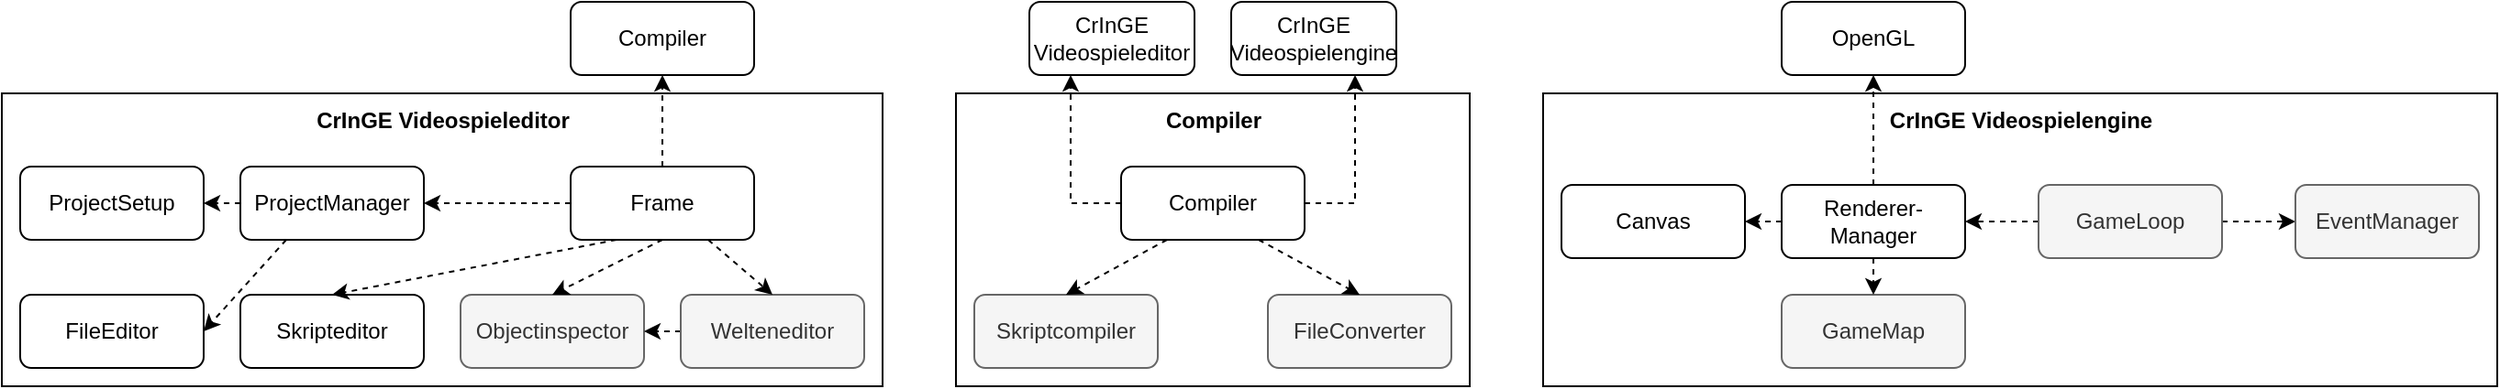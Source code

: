 <mxfile version="22.1.5" type="device">
  <diagram name="Seite-1" id="goZmlAQvP2xmTOEM6YcT">
    <mxGraphModel dx="2316" dy="764" grid="1" gridSize="10" guides="1" tooltips="1" connect="1" arrows="1" fold="1" page="1" pageScale="1" pageWidth="827" pageHeight="1169" math="0" shadow="0">
      <root>
        <mxCell id="0" />
        <mxCell id="1" parent="0" />
        <mxCell id="rNvgKP-XyyoEuGhugTqY-16" value="" style="rounded=0;whiteSpace=wrap;html=1;" parent="1" vertex="1">
          <mxGeometry x="-440" y="400" width="480" height="160" as="geometry" />
        </mxCell>
        <mxCell id="rNvgKP-XyyoEuGhugTqY-17" value="" style="rounded=0;whiteSpace=wrap;html=1;" parent="1" vertex="1">
          <mxGeometry x="400" y="400" width="520" height="160" as="geometry" />
        </mxCell>
        <mxCell id="rNvgKP-XyyoEuGhugTqY-24" value="Objectinspector" style="rounded=1;whiteSpace=wrap;html=1;fillColor=#f5f5f5;fontColor=#333333;strokeColor=#666666;" parent="1" vertex="1">
          <mxGeometry x="-190" y="510" width="100" height="40" as="geometry" />
        </mxCell>
        <mxCell id="rNvgKP-XyyoEuGhugTqY-168" style="edgeStyle=orthogonalEdgeStyle;rounded=0;orthogonalLoop=1;jettySize=auto;html=1;exitX=0;exitY=0.5;exitDx=0;exitDy=0;entryX=1;entryY=0.5;entryDx=0;entryDy=0;dashed=1;" parent="1" source="rNvgKP-XyyoEuGhugTqY-25" target="rNvgKP-XyyoEuGhugTqY-24" edge="1">
          <mxGeometry relative="1" as="geometry" />
        </mxCell>
        <mxCell id="rNvgKP-XyyoEuGhugTqY-25" value="Welteneditor" style="rounded=1;whiteSpace=wrap;html=1;fillColor=#f5f5f5;fontColor=#333333;strokeColor=#666666;" parent="1" vertex="1">
          <mxGeometry x="-70" y="510" width="100" height="40" as="geometry" />
        </mxCell>
        <mxCell id="rNvgKP-XyyoEuGhugTqY-26" value="Canvas" style="rounded=1;whiteSpace=wrap;html=1;" parent="1" vertex="1">
          <mxGeometry x="410" y="450" width="100" height="40" as="geometry" />
        </mxCell>
        <mxCell id="rNvgKP-XyyoEuGhugTqY-27" value="GameMap" style="rounded=1;whiteSpace=wrap;html=1;fillColor=#f5f5f5;fontColor=#333333;strokeColor=#666666;" parent="1" vertex="1">
          <mxGeometry x="530" y="510" width="100" height="40" as="geometry" />
        </mxCell>
        <mxCell id="rNvgKP-XyyoEuGhugTqY-29" style="edgeStyle=orthogonalEdgeStyle;rounded=0;orthogonalLoop=1;jettySize=auto;html=1;exitX=0.5;exitY=1;exitDx=0;exitDy=0;entryX=0.5;entryY=0;entryDx=0;entryDy=0;dashed=1;" parent="1" source="rNvgKP-XyyoEuGhugTqY-28" target="rNvgKP-XyyoEuGhugTqY-27" edge="1">
          <mxGeometry relative="1" as="geometry" />
        </mxCell>
        <mxCell id="rNvgKP-XyyoEuGhugTqY-32" style="edgeStyle=orthogonalEdgeStyle;rounded=0;orthogonalLoop=1;jettySize=auto;html=1;exitX=0.5;exitY=0;exitDx=0;exitDy=0;entryX=0.5;entryY=1;entryDx=0;entryDy=0;dashed=1;" parent="1" source="rNvgKP-XyyoEuGhugTqY-28" target="rNvgKP-XyyoEuGhugTqY-31" edge="1">
          <mxGeometry relative="1" as="geometry" />
        </mxCell>
        <mxCell id="rNvgKP-XyyoEuGhugTqY-34" style="edgeStyle=orthogonalEdgeStyle;rounded=0;orthogonalLoop=1;jettySize=auto;html=1;exitX=0;exitY=0.5;exitDx=0;exitDy=0;entryX=1;entryY=0.5;entryDx=0;entryDy=0;dashed=1;" parent="1" source="rNvgKP-XyyoEuGhugTqY-28" target="rNvgKP-XyyoEuGhugTqY-26" edge="1">
          <mxGeometry relative="1" as="geometry" />
        </mxCell>
        <mxCell id="rNvgKP-XyyoEuGhugTqY-28" value="Renderer-Manager" style="rounded=1;whiteSpace=wrap;html=1;" parent="1" vertex="1">
          <mxGeometry x="530" y="450" width="100" height="40" as="geometry" />
        </mxCell>
        <mxCell id="rNvgKP-XyyoEuGhugTqY-31" value="OpenGL" style="rounded=1;whiteSpace=wrap;html=1;" parent="1" vertex="1">
          <mxGeometry x="530" y="350" width="100" height="40" as="geometry" />
        </mxCell>
        <mxCell id="rNvgKP-XyyoEuGhugTqY-35" style="edgeStyle=orthogonalEdgeStyle;rounded=0;orthogonalLoop=1;jettySize=auto;html=1;exitX=0;exitY=0.5;exitDx=0;exitDy=0;entryX=1;entryY=0.5;entryDx=0;entryDy=0;dashed=1;" parent="1" source="rNvgKP-XyyoEuGhugTqY-33" target="rNvgKP-XyyoEuGhugTqY-28" edge="1">
          <mxGeometry relative="1" as="geometry" />
        </mxCell>
        <mxCell id="rNvgKP-XyyoEuGhugTqY-38" style="edgeStyle=orthogonalEdgeStyle;rounded=0;orthogonalLoop=1;jettySize=auto;html=1;exitX=1;exitY=0.5;exitDx=0;exitDy=0;entryX=0;entryY=0.5;entryDx=0;entryDy=0;dashed=1;" parent="1" source="rNvgKP-XyyoEuGhugTqY-33" target="rNvgKP-XyyoEuGhugTqY-36" edge="1">
          <mxGeometry relative="1" as="geometry" />
        </mxCell>
        <mxCell id="rNvgKP-XyyoEuGhugTqY-33" value="GameLoop" style="rounded=1;whiteSpace=wrap;html=1;fillColor=#f5f5f5;fontColor=#333333;strokeColor=#666666;" parent="1" vertex="1">
          <mxGeometry x="670" y="450" width="100" height="40" as="geometry" />
        </mxCell>
        <mxCell id="rNvgKP-XyyoEuGhugTqY-36" value="EventManager" style="rounded=1;whiteSpace=wrap;html=1;fillColor=#f5f5f5;fontColor=#333333;strokeColor=#666666;" parent="1" vertex="1">
          <mxGeometry x="810" y="450" width="100" height="40" as="geometry" />
        </mxCell>
        <mxCell id="rNvgKP-XyyoEuGhugTqY-46" value="CrInGE Videospielengine" style="text;html=1;align=center;verticalAlign=middle;resizable=0;points=[];autosize=1;strokeColor=none;fillColor=none;fontStyle=1" parent="1" vertex="1">
          <mxGeometry x="575" y="400" width="170" height="30" as="geometry" />
        </mxCell>
        <mxCell id="rNvgKP-XyyoEuGhugTqY-107" value="" style="rounded=0;whiteSpace=wrap;html=1;" parent="1" vertex="1">
          <mxGeometry x="80" y="400" width="280" height="160" as="geometry" />
        </mxCell>
        <mxCell id="rNvgKP-XyyoEuGhugTqY-108" value="Compiler" style="text;html=1;align=center;verticalAlign=middle;resizable=0;points=[];autosize=1;strokeColor=none;fillColor=none;fontStyle=1" parent="1" vertex="1">
          <mxGeometry x="180" y="400" width="80" height="30" as="geometry" />
        </mxCell>
        <mxCell id="rNvgKP-XyyoEuGhugTqY-112" value="Skriptcompiler" style="rounded=1;whiteSpace=wrap;html=1;fillColor=#f5f5f5;fontColor=#333333;strokeColor=#666666;" parent="1" vertex="1">
          <mxGeometry x="90" y="510" width="100" height="40" as="geometry" />
        </mxCell>
        <mxCell id="rNvgKP-XyyoEuGhugTqY-113" value="FileConverter" style="rounded=1;whiteSpace=wrap;html=1;fillColor=#f5f5f5;fontColor=#333333;strokeColor=#666666;" parent="1" vertex="1">
          <mxGeometry x="250" y="510" width="100" height="40" as="geometry" />
        </mxCell>
        <mxCell id="rNvgKP-XyyoEuGhugTqY-127" style="edgeStyle=orthogonalEdgeStyle;rounded=0;orthogonalLoop=1;jettySize=auto;html=1;exitX=1;exitY=0.5;exitDx=0;exitDy=0;entryX=0.75;entryY=1;entryDx=0;entryDy=0;dashed=1;" parent="1" source="rNvgKP-XyyoEuGhugTqY-114" target="rNvgKP-XyyoEuGhugTqY-126" edge="1">
          <mxGeometry relative="1" as="geometry" />
        </mxCell>
        <mxCell id="rNvgKP-XyyoEuGhugTqY-162" style="edgeStyle=orthogonalEdgeStyle;rounded=0;orthogonalLoop=1;jettySize=auto;html=1;exitX=0;exitY=0.5;exitDx=0;exitDy=0;entryX=0.25;entryY=1;entryDx=0;entryDy=0;dashed=1;" parent="1" source="rNvgKP-XyyoEuGhugTqY-114" target="rNvgKP-XyyoEuGhugTqY-161" edge="1">
          <mxGeometry relative="1" as="geometry" />
        </mxCell>
        <mxCell id="rNvgKP-XyyoEuGhugTqY-114" value="Compiler" style="rounded=1;whiteSpace=wrap;html=1;" parent="1" vertex="1">
          <mxGeometry x="170" y="440" width="100" height="40" as="geometry" />
        </mxCell>
        <mxCell id="rNvgKP-XyyoEuGhugTqY-124" value="" style="endArrow=classic;html=1;rounded=0;exitX=0.25;exitY=1;exitDx=0;exitDy=0;entryX=0.5;entryY=0;entryDx=0;entryDy=0;dashed=1;" parent="1" source="rNvgKP-XyyoEuGhugTqY-114" target="rNvgKP-XyyoEuGhugTqY-112" edge="1">
          <mxGeometry width="50" height="50" relative="1" as="geometry">
            <mxPoint x="270" y="540" as="sourcePoint" />
            <mxPoint x="320" y="490" as="targetPoint" />
          </mxGeometry>
        </mxCell>
        <mxCell id="rNvgKP-XyyoEuGhugTqY-125" value="" style="endArrow=classic;html=1;rounded=0;exitX=0.75;exitY=1;exitDx=0;exitDy=0;entryX=0.5;entryY=0;entryDx=0;entryDy=0;dashed=1;" parent="1" source="rNvgKP-XyyoEuGhugTqY-114" target="rNvgKP-XyyoEuGhugTqY-113" edge="1">
          <mxGeometry width="50" height="50" relative="1" as="geometry">
            <mxPoint x="270" y="540" as="sourcePoint" />
            <mxPoint x="320" y="490" as="targetPoint" />
          </mxGeometry>
        </mxCell>
        <mxCell id="rNvgKP-XyyoEuGhugTqY-126" value="CrInGE Videospielengine" style="rounded=1;whiteSpace=wrap;html=1;" parent="1" vertex="1">
          <mxGeometry x="230" y="350" width="90" height="40" as="geometry" />
        </mxCell>
        <mxCell id="rNvgKP-XyyoEuGhugTqY-139" value="CrInGE Videospieleditor" style="text;html=1;align=center;verticalAlign=middle;resizable=0;points=[];autosize=1;strokeColor=none;fillColor=none;fontStyle=1" parent="1" vertex="1">
          <mxGeometry x="-280" y="400" width="160" height="30" as="geometry" />
        </mxCell>
        <mxCell id="rNvgKP-XyyoEuGhugTqY-179" style="edgeStyle=orthogonalEdgeStyle;rounded=0;orthogonalLoop=1;jettySize=auto;html=1;exitX=0;exitY=0.5;exitDx=0;exitDy=0;entryX=1;entryY=0.5;entryDx=0;entryDy=0;dashed=1;" parent="1" source="rNvgKP-XyyoEuGhugTqY-140" target="rNvgKP-XyyoEuGhugTqY-178" edge="1">
          <mxGeometry relative="1" as="geometry" />
        </mxCell>
        <mxCell id="rNvgKP-XyyoEuGhugTqY-190" style="edgeStyle=orthogonalEdgeStyle;rounded=0;orthogonalLoop=1;jettySize=auto;html=1;exitX=0.5;exitY=0;exitDx=0;exitDy=0;entryX=0.5;entryY=1;entryDx=0;entryDy=0;dashed=1;" parent="1" source="rNvgKP-XyyoEuGhugTqY-140" target="rNvgKP-XyyoEuGhugTqY-142" edge="1">
          <mxGeometry relative="1" as="geometry" />
        </mxCell>
        <mxCell id="rNvgKP-XyyoEuGhugTqY-140" value="Frame" style="rounded=1;whiteSpace=wrap;html=1;" parent="1" vertex="1">
          <mxGeometry x="-130" y="440" width="100" height="40" as="geometry" />
        </mxCell>
        <mxCell id="rNvgKP-XyyoEuGhugTqY-142" value="Compiler" style="rounded=1;whiteSpace=wrap;html=1;" parent="1" vertex="1">
          <mxGeometry x="-130" y="350" width="100" height="40" as="geometry" />
        </mxCell>
        <mxCell id="rNvgKP-XyyoEuGhugTqY-145" value="" style="endArrow=classic;html=1;rounded=0;exitX=0.75;exitY=1;exitDx=0;exitDy=0;entryX=0.5;entryY=0;entryDx=0;entryDy=0;dashed=1;" parent="1" source="rNvgKP-XyyoEuGhugTqY-140" target="rNvgKP-XyyoEuGhugTqY-25" edge="1">
          <mxGeometry width="50" height="50" relative="1" as="geometry">
            <mxPoint x="-70" y="500" as="sourcePoint" />
            <mxPoint x="-20" y="450" as="targetPoint" />
          </mxGeometry>
        </mxCell>
        <mxCell id="rNvgKP-XyyoEuGhugTqY-161" value="CrInGE Videospieleditor" style="rounded=1;whiteSpace=wrap;html=1;" parent="1" vertex="1">
          <mxGeometry x="120" y="350" width="90" height="40" as="geometry" />
        </mxCell>
        <mxCell id="rNvgKP-XyyoEuGhugTqY-173" value="Skripteditor" style="rounded=1;whiteSpace=wrap;html=1;" parent="1" vertex="1">
          <mxGeometry x="-310" y="510" width="100" height="40" as="geometry" />
        </mxCell>
        <mxCell id="rNvgKP-XyyoEuGhugTqY-174" value="FileEditor" style="rounded=1;whiteSpace=wrap;html=1;" parent="1" vertex="1">
          <mxGeometry x="-430" y="510" width="100" height="40" as="geometry" />
        </mxCell>
        <mxCell id="rNvgKP-XyyoEuGhugTqY-175" value="" style="endArrow=classic;html=1;rounded=0;exitX=0.5;exitY=1;exitDx=0;exitDy=0;entryX=0.5;entryY=0;entryDx=0;entryDy=0;dashed=1;" parent="1" source="rNvgKP-XyyoEuGhugTqY-140" target="rNvgKP-XyyoEuGhugTqY-24" edge="1">
          <mxGeometry width="50" height="50" relative="1" as="geometry">
            <mxPoint x="-250" y="480" as="sourcePoint" />
            <mxPoint x="-200" y="430" as="targetPoint" />
          </mxGeometry>
        </mxCell>
        <mxCell id="rNvgKP-XyyoEuGhugTqY-176" value="" style="endArrow=classic;html=1;rounded=0;exitX=0.25;exitY=1;exitDx=0;exitDy=0;entryX=0.5;entryY=0;entryDx=0;entryDy=0;dashed=1;" parent="1" source="rNvgKP-XyyoEuGhugTqY-140" target="rNvgKP-XyyoEuGhugTqY-173" edge="1">
          <mxGeometry width="50" height="50" relative="1" as="geometry">
            <mxPoint x="-250" y="480" as="sourcePoint" />
            <mxPoint x="-200" y="430" as="targetPoint" />
          </mxGeometry>
        </mxCell>
        <mxCell id="rNvgKP-XyyoEuGhugTqY-187" style="edgeStyle=orthogonalEdgeStyle;rounded=0;orthogonalLoop=1;jettySize=auto;html=1;exitX=0;exitY=0.5;exitDx=0;exitDy=0;entryX=1;entryY=0.5;entryDx=0;entryDy=0;dashed=1;" parent="1" source="rNvgKP-XyyoEuGhugTqY-178" target="rNvgKP-XyyoEuGhugTqY-186" edge="1">
          <mxGeometry relative="1" as="geometry" />
        </mxCell>
        <mxCell id="rNvgKP-XyyoEuGhugTqY-178" value="ProjectManager" style="rounded=1;whiteSpace=wrap;html=1;" parent="1" vertex="1">
          <mxGeometry x="-310" y="440" width="100" height="40" as="geometry" />
        </mxCell>
        <mxCell id="rNvgKP-XyyoEuGhugTqY-186" value="ProjectSetup" style="rounded=1;whiteSpace=wrap;html=1;" parent="1" vertex="1">
          <mxGeometry x="-430" y="440" width="100" height="40" as="geometry" />
        </mxCell>
        <mxCell id="rNvgKP-XyyoEuGhugTqY-188" value="" style="endArrow=classic;html=1;rounded=0;entryX=1;entryY=0.5;entryDx=0;entryDy=0;exitX=0.25;exitY=1;exitDx=0;exitDy=0;dashed=1;" parent="1" source="rNvgKP-XyyoEuGhugTqY-178" target="rNvgKP-XyyoEuGhugTqY-174" edge="1">
          <mxGeometry width="50" height="50" relative="1" as="geometry">
            <mxPoint x="-390" y="520" as="sourcePoint" />
            <mxPoint x="-340" y="470" as="targetPoint" />
          </mxGeometry>
        </mxCell>
      </root>
    </mxGraphModel>
  </diagram>
</mxfile>

